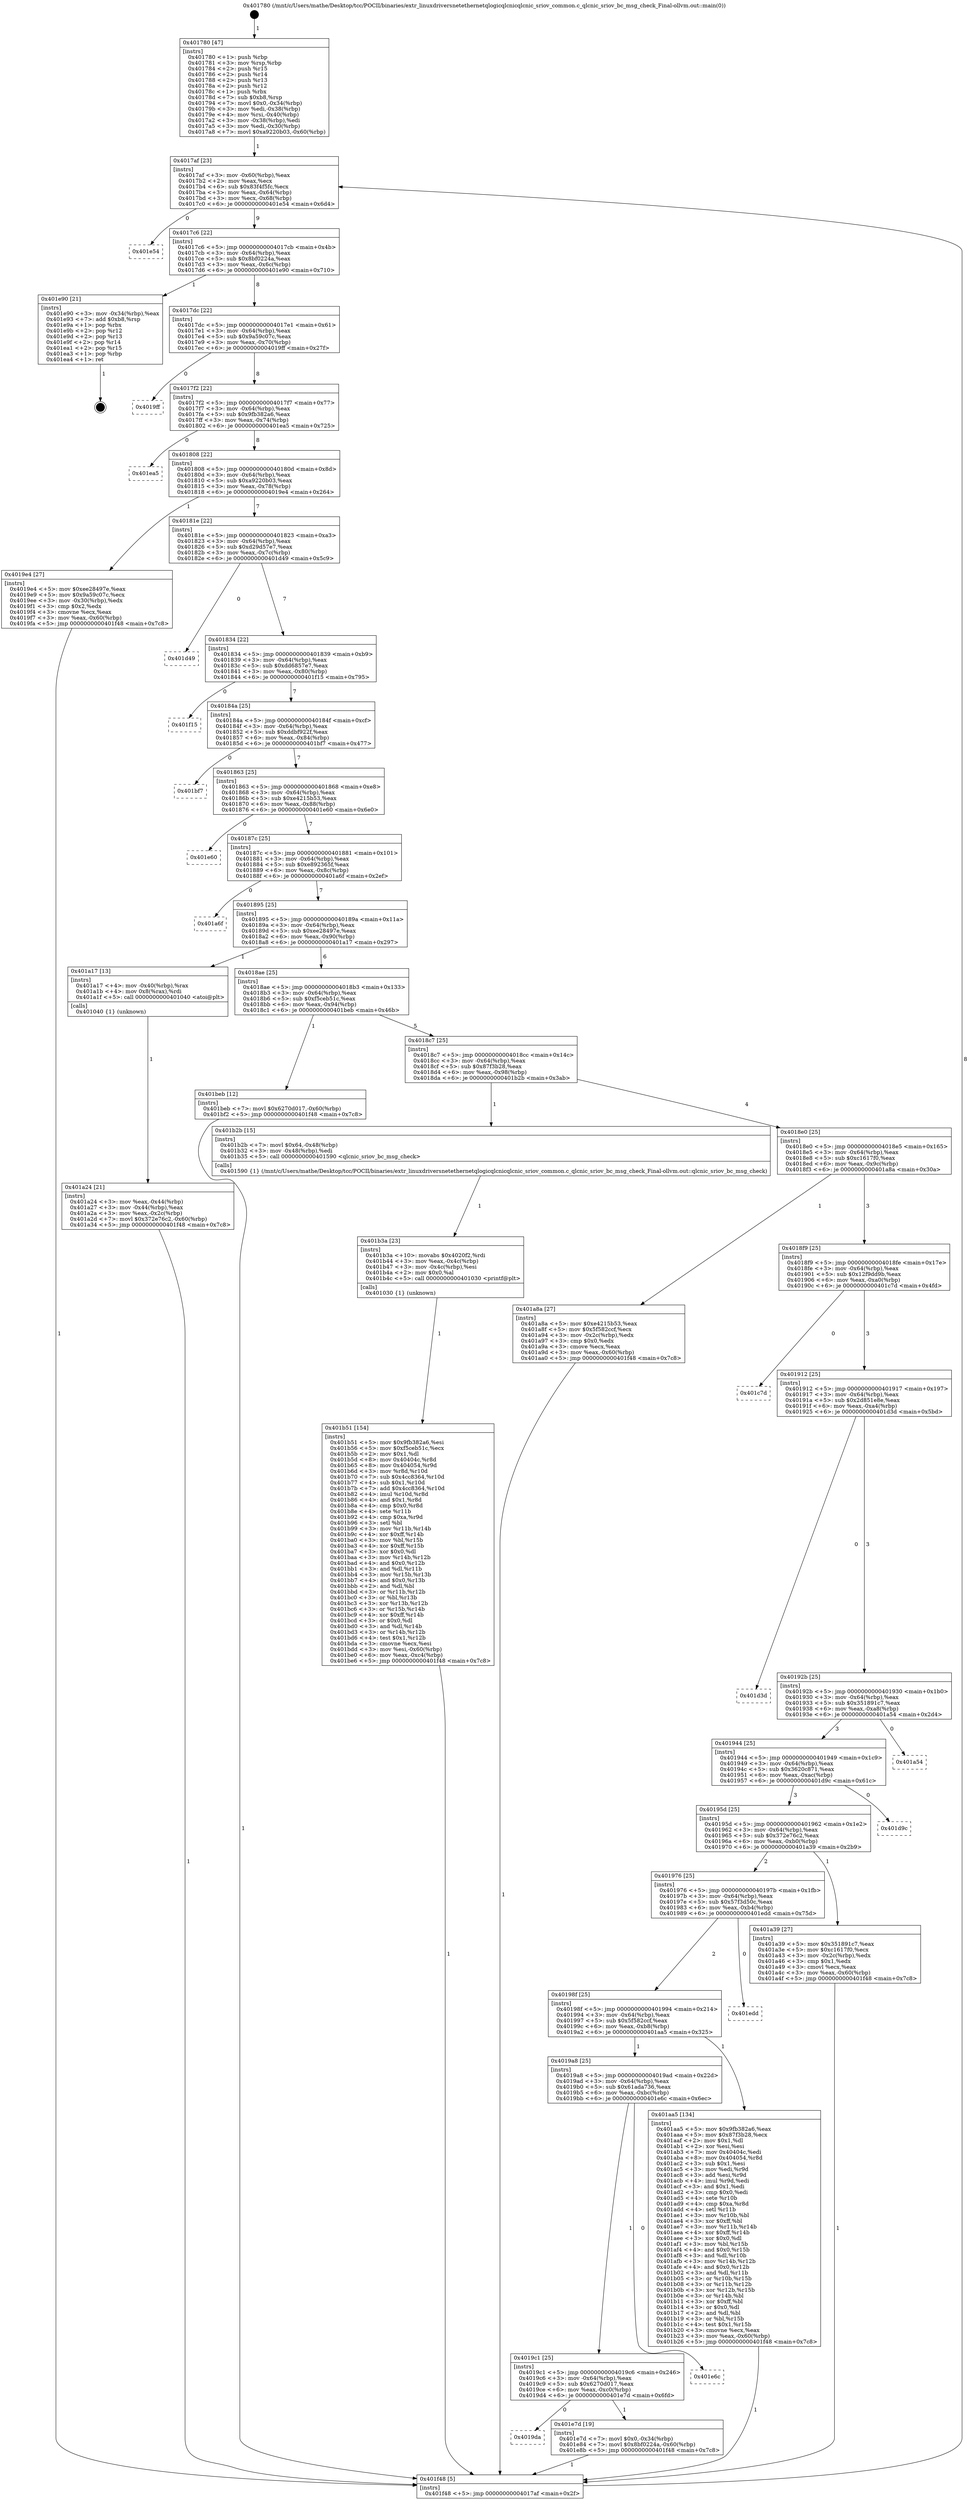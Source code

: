 digraph "0x401780" {
  label = "0x401780 (/mnt/c/Users/mathe/Desktop/tcc/POCII/binaries/extr_linuxdriversnetethernetqlogicqlcnicqlcnic_sriov_common.c_qlcnic_sriov_bc_msg_check_Final-ollvm.out::main(0))"
  labelloc = "t"
  node[shape=record]

  Entry [label="",width=0.3,height=0.3,shape=circle,fillcolor=black,style=filled]
  "0x4017af" [label="{
     0x4017af [23]\l
     | [instrs]\l
     &nbsp;&nbsp;0x4017af \<+3\>: mov -0x60(%rbp),%eax\l
     &nbsp;&nbsp;0x4017b2 \<+2\>: mov %eax,%ecx\l
     &nbsp;&nbsp;0x4017b4 \<+6\>: sub $0x83f4f5fc,%ecx\l
     &nbsp;&nbsp;0x4017ba \<+3\>: mov %eax,-0x64(%rbp)\l
     &nbsp;&nbsp;0x4017bd \<+3\>: mov %ecx,-0x68(%rbp)\l
     &nbsp;&nbsp;0x4017c0 \<+6\>: je 0000000000401e54 \<main+0x6d4\>\l
  }"]
  "0x401e54" [label="{
     0x401e54\l
  }", style=dashed]
  "0x4017c6" [label="{
     0x4017c6 [22]\l
     | [instrs]\l
     &nbsp;&nbsp;0x4017c6 \<+5\>: jmp 00000000004017cb \<main+0x4b\>\l
     &nbsp;&nbsp;0x4017cb \<+3\>: mov -0x64(%rbp),%eax\l
     &nbsp;&nbsp;0x4017ce \<+5\>: sub $0x8bf0224a,%eax\l
     &nbsp;&nbsp;0x4017d3 \<+3\>: mov %eax,-0x6c(%rbp)\l
     &nbsp;&nbsp;0x4017d6 \<+6\>: je 0000000000401e90 \<main+0x710\>\l
  }"]
  Exit [label="",width=0.3,height=0.3,shape=circle,fillcolor=black,style=filled,peripheries=2]
  "0x401e90" [label="{
     0x401e90 [21]\l
     | [instrs]\l
     &nbsp;&nbsp;0x401e90 \<+3\>: mov -0x34(%rbp),%eax\l
     &nbsp;&nbsp;0x401e93 \<+7\>: add $0xb8,%rsp\l
     &nbsp;&nbsp;0x401e9a \<+1\>: pop %rbx\l
     &nbsp;&nbsp;0x401e9b \<+2\>: pop %r12\l
     &nbsp;&nbsp;0x401e9d \<+2\>: pop %r13\l
     &nbsp;&nbsp;0x401e9f \<+2\>: pop %r14\l
     &nbsp;&nbsp;0x401ea1 \<+2\>: pop %r15\l
     &nbsp;&nbsp;0x401ea3 \<+1\>: pop %rbp\l
     &nbsp;&nbsp;0x401ea4 \<+1\>: ret\l
  }"]
  "0x4017dc" [label="{
     0x4017dc [22]\l
     | [instrs]\l
     &nbsp;&nbsp;0x4017dc \<+5\>: jmp 00000000004017e1 \<main+0x61\>\l
     &nbsp;&nbsp;0x4017e1 \<+3\>: mov -0x64(%rbp),%eax\l
     &nbsp;&nbsp;0x4017e4 \<+5\>: sub $0x9a59c07c,%eax\l
     &nbsp;&nbsp;0x4017e9 \<+3\>: mov %eax,-0x70(%rbp)\l
     &nbsp;&nbsp;0x4017ec \<+6\>: je 00000000004019ff \<main+0x27f\>\l
  }"]
  "0x4019da" [label="{
     0x4019da\l
  }", style=dashed]
  "0x4019ff" [label="{
     0x4019ff\l
  }", style=dashed]
  "0x4017f2" [label="{
     0x4017f2 [22]\l
     | [instrs]\l
     &nbsp;&nbsp;0x4017f2 \<+5\>: jmp 00000000004017f7 \<main+0x77\>\l
     &nbsp;&nbsp;0x4017f7 \<+3\>: mov -0x64(%rbp),%eax\l
     &nbsp;&nbsp;0x4017fa \<+5\>: sub $0x9fb382a6,%eax\l
     &nbsp;&nbsp;0x4017ff \<+3\>: mov %eax,-0x74(%rbp)\l
     &nbsp;&nbsp;0x401802 \<+6\>: je 0000000000401ea5 \<main+0x725\>\l
  }"]
  "0x401e7d" [label="{
     0x401e7d [19]\l
     | [instrs]\l
     &nbsp;&nbsp;0x401e7d \<+7\>: movl $0x0,-0x34(%rbp)\l
     &nbsp;&nbsp;0x401e84 \<+7\>: movl $0x8bf0224a,-0x60(%rbp)\l
     &nbsp;&nbsp;0x401e8b \<+5\>: jmp 0000000000401f48 \<main+0x7c8\>\l
  }"]
  "0x401ea5" [label="{
     0x401ea5\l
  }", style=dashed]
  "0x401808" [label="{
     0x401808 [22]\l
     | [instrs]\l
     &nbsp;&nbsp;0x401808 \<+5\>: jmp 000000000040180d \<main+0x8d\>\l
     &nbsp;&nbsp;0x40180d \<+3\>: mov -0x64(%rbp),%eax\l
     &nbsp;&nbsp;0x401810 \<+5\>: sub $0xa9220b03,%eax\l
     &nbsp;&nbsp;0x401815 \<+3\>: mov %eax,-0x78(%rbp)\l
     &nbsp;&nbsp;0x401818 \<+6\>: je 00000000004019e4 \<main+0x264\>\l
  }"]
  "0x4019c1" [label="{
     0x4019c1 [25]\l
     | [instrs]\l
     &nbsp;&nbsp;0x4019c1 \<+5\>: jmp 00000000004019c6 \<main+0x246\>\l
     &nbsp;&nbsp;0x4019c6 \<+3\>: mov -0x64(%rbp),%eax\l
     &nbsp;&nbsp;0x4019c9 \<+5\>: sub $0x6270d017,%eax\l
     &nbsp;&nbsp;0x4019ce \<+6\>: mov %eax,-0xc0(%rbp)\l
     &nbsp;&nbsp;0x4019d4 \<+6\>: je 0000000000401e7d \<main+0x6fd\>\l
  }"]
  "0x4019e4" [label="{
     0x4019e4 [27]\l
     | [instrs]\l
     &nbsp;&nbsp;0x4019e4 \<+5\>: mov $0xee28497e,%eax\l
     &nbsp;&nbsp;0x4019e9 \<+5\>: mov $0x9a59c07c,%ecx\l
     &nbsp;&nbsp;0x4019ee \<+3\>: mov -0x30(%rbp),%edx\l
     &nbsp;&nbsp;0x4019f1 \<+3\>: cmp $0x2,%edx\l
     &nbsp;&nbsp;0x4019f4 \<+3\>: cmovne %ecx,%eax\l
     &nbsp;&nbsp;0x4019f7 \<+3\>: mov %eax,-0x60(%rbp)\l
     &nbsp;&nbsp;0x4019fa \<+5\>: jmp 0000000000401f48 \<main+0x7c8\>\l
  }"]
  "0x40181e" [label="{
     0x40181e [22]\l
     | [instrs]\l
     &nbsp;&nbsp;0x40181e \<+5\>: jmp 0000000000401823 \<main+0xa3\>\l
     &nbsp;&nbsp;0x401823 \<+3\>: mov -0x64(%rbp),%eax\l
     &nbsp;&nbsp;0x401826 \<+5\>: sub $0xd29d57e7,%eax\l
     &nbsp;&nbsp;0x40182b \<+3\>: mov %eax,-0x7c(%rbp)\l
     &nbsp;&nbsp;0x40182e \<+6\>: je 0000000000401d49 \<main+0x5c9\>\l
  }"]
  "0x401f48" [label="{
     0x401f48 [5]\l
     | [instrs]\l
     &nbsp;&nbsp;0x401f48 \<+5\>: jmp 00000000004017af \<main+0x2f\>\l
  }"]
  "0x401780" [label="{
     0x401780 [47]\l
     | [instrs]\l
     &nbsp;&nbsp;0x401780 \<+1\>: push %rbp\l
     &nbsp;&nbsp;0x401781 \<+3\>: mov %rsp,%rbp\l
     &nbsp;&nbsp;0x401784 \<+2\>: push %r15\l
     &nbsp;&nbsp;0x401786 \<+2\>: push %r14\l
     &nbsp;&nbsp;0x401788 \<+2\>: push %r13\l
     &nbsp;&nbsp;0x40178a \<+2\>: push %r12\l
     &nbsp;&nbsp;0x40178c \<+1\>: push %rbx\l
     &nbsp;&nbsp;0x40178d \<+7\>: sub $0xb8,%rsp\l
     &nbsp;&nbsp;0x401794 \<+7\>: movl $0x0,-0x34(%rbp)\l
     &nbsp;&nbsp;0x40179b \<+3\>: mov %edi,-0x38(%rbp)\l
     &nbsp;&nbsp;0x40179e \<+4\>: mov %rsi,-0x40(%rbp)\l
     &nbsp;&nbsp;0x4017a2 \<+3\>: mov -0x38(%rbp),%edi\l
     &nbsp;&nbsp;0x4017a5 \<+3\>: mov %edi,-0x30(%rbp)\l
     &nbsp;&nbsp;0x4017a8 \<+7\>: movl $0xa9220b03,-0x60(%rbp)\l
  }"]
  "0x401e6c" [label="{
     0x401e6c\l
  }", style=dashed]
  "0x401d49" [label="{
     0x401d49\l
  }", style=dashed]
  "0x401834" [label="{
     0x401834 [22]\l
     | [instrs]\l
     &nbsp;&nbsp;0x401834 \<+5\>: jmp 0000000000401839 \<main+0xb9\>\l
     &nbsp;&nbsp;0x401839 \<+3\>: mov -0x64(%rbp),%eax\l
     &nbsp;&nbsp;0x40183c \<+5\>: sub $0xdd6857e7,%eax\l
     &nbsp;&nbsp;0x401841 \<+3\>: mov %eax,-0x80(%rbp)\l
     &nbsp;&nbsp;0x401844 \<+6\>: je 0000000000401f15 \<main+0x795\>\l
  }"]
  "0x401b51" [label="{
     0x401b51 [154]\l
     | [instrs]\l
     &nbsp;&nbsp;0x401b51 \<+5\>: mov $0x9fb382a6,%esi\l
     &nbsp;&nbsp;0x401b56 \<+5\>: mov $0xf5ceb51c,%ecx\l
     &nbsp;&nbsp;0x401b5b \<+2\>: mov $0x1,%dl\l
     &nbsp;&nbsp;0x401b5d \<+8\>: mov 0x40404c,%r8d\l
     &nbsp;&nbsp;0x401b65 \<+8\>: mov 0x404054,%r9d\l
     &nbsp;&nbsp;0x401b6d \<+3\>: mov %r8d,%r10d\l
     &nbsp;&nbsp;0x401b70 \<+7\>: sub $0x4cc8364,%r10d\l
     &nbsp;&nbsp;0x401b77 \<+4\>: sub $0x1,%r10d\l
     &nbsp;&nbsp;0x401b7b \<+7\>: add $0x4cc8364,%r10d\l
     &nbsp;&nbsp;0x401b82 \<+4\>: imul %r10d,%r8d\l
     &nbsp;&nbsp;0x401b86 \<+4\>: and $0x1,%r8d\l
     &nbsp;&nbsp;0x401b8a \<+4\>: cmp $0x0,%r8d\l
     &nbsp;&nbsp;0x401b8e \<+4\>: sete %r11b\l
     &nbsp;&nbsp;0x401b92 \<+4\>: cmp $0xa,%r9d\l
     &nbsp;&nbsp;0x401b96 \<+3\>: setl %bl\l
     &nbsp;&nbsp;0x401b99 \<+3\>: mov %r11b,%r14b\l
     &nbsp;&nbsp;0x401b9c \<+4\>: xor $0xff,%r14b\l
     &nbsp;&nbsp;0x401ba0 \<+3\>: mov %bl,%r15b\l
     &nbsp;&nbsp;0x401ba3 \<+4\>: xor $0xff,%r15b\l
     &nbsp;&nbsp;0x401ba7 \<+3\>: xor $0x0,%dl\l
     &nbsp;&nbsp;0x401baa \<+3\>: mov %r14b,%r12b\l
     &nbsp;&nbsp;0x401bad \<+4\>: and $0x0,%r12b\l
     &nbsp;&nbsp;0x401bb1 \<+3\>: and %dl,%r11b\l
     &nbsp;&nbsp;0x401bb4 \<+3\>: mov %r15b,%r13b\l
     &nbsp;&nbsp;0x401bb7 \<+4\>: and $0x0,%r13b\l
     &nbsp;&nbsp;0x401bbb \<+2\>: and %dl,%bl\l
     &nbsp;&nbsp;0x401bbd \<+3\>: or %r11b,%r12b\l
     &nbsp;&nbsp;0x401bc0 \<+3\>: or %bl,%r13b\l
     &nbsp;&nbsp;0x401bc3 \<+3\>: xor %r13b,%r12b\l
     &nbsp;&nbsp;0x401bc6 \<+3\>: or %r15b,%r14b\l
     &nbsp;&nbsp;0x401bc9 \<+4\>: xor $0xff,%r14b\l
     &nbsp;&nbsp;0x401bcd \<+3\>: or $0x0,%dl\l
     &nbsp;&nbsp;0x401bd0 \<+3\>: and %dl,%r14b\l
     &nbsp;&nbsp;0x401bd3 \<+3\>: or %r14b,%r12b\l
     &nbsp;&nbsp;0x401bd6 \<+4\>: test $0x1,%r12b\l
     &nbsp;&nbsp;0x401bda \<+3\>: cmovne %ecx,%esi\l
     &nbsp;&nbsp;0x401bdd \<+3\>: mov %esi,-0x60(%rbp)\l
     &nbsp;&nbsp;0x401be0 \<+6\>: mov %eax,-0xc4(%rbp)\l
     &nbsp;&nbsp;0x401be6 \<+5\>: jmp 0000000000401f48 \<main+0x7c8\>\l
  }"]
  "0x401f15" [label="{
     0x401f15\l
  }", style=dashed]
  "0x40184a" [label="{
     0x40184a [25]\l
     | [instrs]\l
     &nbsp;&nbsp;0x40184a \<+5\>: jmp 000000000040184f \<main+0xcf\>\l
     &nbsp;&nbsp;0x40184f \<+3\>: mov -0x64(%rbp),%eax\l
     &nbsp;&nbsp;0x401852 \<+5\>: sub $0xddbf922f,%eax\l
     &nbsp;&nbsp;0x401857 \<+6\>: mov %eax,-0x84(%rbp)\l
     &nbsp;&nbsp;0x40185d \<+6\>: je 0000000000401bf7 \<main+0x477\>\l
  }"]
  "0x401b3a" [label="{
     0x401b3a [23]\l
     | [instrs]\l
     &nbsp;&nbsp;0x401b3a \<+10\>: movabs $0x4020f2,%rdi\l
     &nbsp;&nbsp;0x401b44 \<+3\>: mov %eax,-0x4c(%rbp)\l
     &nbsp;&nbsp;0x401b47 \<+3\>: mov -0x4c(%rbp),%esi\l
     &nbsp;&nbsp;0x401b4a \<+2\>: mov $0x0,%al\l
     &nbsp;&nbsp;0x401b4c \<+5\>: call 0000000000401030 \<printf@plt\>\l
     | [calls]\l
     &nbsp;&nbsp;0x401030 \{1\} (unknown)\l
  }"]
  "0x401bf7" [label="{
     0x401bf7\l
  }", style=dashed]
  "0x401863" [label="{
     0x401863 [25]\l
     | [instrs]\l
     &nbsp;&nbsp;0x401863 \<+5\>: jmp 0000000000401868 \<main+0xe8\>\l
     &nbsp;&nbsp;0x401868 \<+3\>: mov -0x64(%rbp),%eax\l
     &nbsp;&nbsp;0x40186b \<+5\>: sub $0xe4215b53,%eax\l
     &nbsp;&nbsp;0x401870 \<+6\>: mov %eax,-0x88(%rbp)\l
     &nbsp;&nbsp;0x401876 \<+6\>: je 0000000000401e60 \<main+0x6e0\>\l
  }"]
  "0x4019a8" [label="{
     0x4019a8 [25]\l
     | [instrs]\l
     &nbsp;&nbsp;0x4019a8 \<+5\>: jmp 00000000004019ad \<main+0x22d\>\l
     &nbsp;&nbsp;0x4019ad \<+3\>: mov -0x64(%rbp),%eax\l
     &nbsp;&nbsp;0x4019b0 \<+5\>: sub $0x61ada736,%eax\l
     &nbsp;&nbsp;0x4019b5 \<+6\>: mov %eax,-0xbc(%rbp)\l
     &nbsp;&nbsp;0x4019bb \<+6\>: je 0000000000401e6c \<main+0x6ec\>\l
  }"]
  "0x401e60" [label="{
     0x401e60\l
  }", style=dashed]
  "0x40187c" [label="{
     0x40187c [25]\l
     | [instrs]\l
     &nbsp;&nbsp;0x40187c \<+5\>: jmp 0000000000401881 \<main+0x101\>\l
     &nbsp;&nbsp;0x401881 \<+3\>: mov -0x64(%rbp),%eax\l
     &nbsp;&nbsp;0x401884 \<+5\>: sub $0xe892365f,%eax\l
     &nbsp;&nbsp;0x401889 \<+6\>: mov %eax,-0x8c(%rbp)\l
     &nbsp;&nbsp;0x40188f \<+6\>: je 0000000000401a6f \<main+0x2ef\>\l
  }"]
  "0x401aa5" [label="{
     0x401aa5 [134]\l
     | [instrs]\l
     &nbsp;&nbsp;0x401aa5 \<+5\>: mov $0x9fb382a6,%eax\l
     &nbsp;&nbsp;0x401aaa \<+5\>: mov $0x87f3b28,%ecx\l
     &nbsp;&nbsp;0x401aaf \<+2\>: mov $0x1,%dl\l
     &nbsp;&nbsp;0x401ab1 \<+2\>: xor %esi,%esi\l
     &nbsp;&nbsp;0x401ab3 \<+7\>: mov 0x40404c,%edi\l
     &nbsp;&nbsp;0x401aba \<+8\>: mov 0x404054,%r8d\l
     &nbsp;&nbsp;0x401ac2 \<+3\>: sub $0x1,%esi\l
     &nbsp;&nbsp;0x401ac5 \<+3\>: mov %edi,%r9d\l
     &nbsp;&nbsp;0x401ac8 \<+3\>: add %esi,%r9d\l
     &nbsp;&nbsp;0x401acb \<+4\>: imul %r9d,%edi\l
     &nbsp;&nbsp;0x401acf \<+3\>: and $0x1,%edi\l
     &nbsp;&nbsp;0x401ad2 \<+3\>: cmp $0x0,%edi\l
     &nbsp;&nbsp;0x401ad5 \<+4\>: sete %r10b\l
     &nbsp;&nbsp;0x401ad9 \<+4\>: cmp $0xa,%r8d\l
     &nbsp;&nbsp;0x401add \<+4\>: setl %r11b\l
     &nbsp;&nbsp;0x401ae1 \<+3\>: mov %r10b,%bl\l
     &nbsp;&nbsp;0x401ae4 \<+3\>: xor $0xff,%bl\l
     &nbsp;&nbsp;0x401ae7 \<+3\>: mov %r11b,%r14b\l
     &nbsp;&nbsp;0x401aea \<+4\>: xor $0xff,%r14b\l
     &nbsp;&nbsp;0x401aee \<+3\>: xor $0x0,%dl\l
     &nbsp;&nbsp;0x401af1 \<+3\>: mov %bl,%r15b\l
     &nbsp;&nbsp;0x401af4 \<+4\>: and $0x0,%r15b\l
     &nbsp;&nbsp;0x401af8 \<+3\>: and %dl,%r10b\l
     &nbsp;&nbsp;0x401afb \<+3\>: mov %r14b,%r12b\l
     &nbsp;&nbsp;0x401afe \<+4\>: and $0x0,%r12b\l
     &nbsp;&nbsp;0x401b02 \<+3\>: and %dl,%r11b\l
     &nbsp;&nbsp;0x401b05 \<+3\>: or %r10b,%r15b\l
     &nbsp;&nbsp;0x401b08 \<+3\>: or %r11b,%r12b\l
     &nbsp;&nbsp;0x401b0b \<+3\>: xor %r12b,%r15b\l
     &nbsp;&nbsp;0x401b0e \<+3\>: or %r14b,%bl\l
     &nbsp;&nbsp;0x401b11 \<+3\>: xor $0xff,%bl\l
     &nbsp;&nbsp;0x401b14 \<+3\>: or $0x0,%dl\l
     &nbsp;&nbsp;0x401b17 \<+2\>: and %dl,%bl\l
     &nbsp;&nbsp;0x401b19 \<+3\>: or %bl,%r15b\l
     &nbsp;&nbsp;0x401b1c \<+4\>: test $0x1,%r15b\l
     &nbsp;&nbsp;0x401b20 \<+3\>: cmovne %ecx,%eax\l
     &nbsp;&nbsp;0x401b23 \<+3\>: mov %eax,-0x60(%rbp)\l
     &nbsp;&nbsp;0x401b26 \<+5\>: jmp 0000000000401f48 \<main+0x7c8\>\l
  }"]
  "0x401a6f" [label="{
     0x401a6f\l
  }", style=dashed]
  "0x401895" [label="{
     0x401895 [25]\l
     | [instrs]\l
     &nbsp;&nbsp;0x401895 \<+5\>: jmp 000000000040189a \<main+0x11a\>\l
     &nbsp;&nbsp;0x40189a \<+3\>: mov -0x64(%rbp),%eax\l
     &nbsp;&nbsp;0x40189d \<+5\>: sub $0xee28497e,%eax\l
     &nbsp;&nbsp;0x4018a2 \<+6\>: mov %eax,-0x90(%rbp)\l
     &nbsp;&nbsp;0x4018a8 \<+6\>: je 0000000000401a17 \<main+0x297\>\l
  }"]
  "0x40198f" [label="{
     0x40198f [25]\l
     | [instrs]\l
     &nbsp;&nbsp;0x40198f \<+5\>: jmp 0000000000401994 \<main+0x214\>\l
     &nbsp;&nbsp;0x401994 \<+3\>: mov -0x64(%rbp),%eax\l
     &nbsp;&nbsp;0x401997 \<+5\>: sub $0x5f582ccf,%eax\l
     &nbsp;&nbsp;0x40199c \<+6\>: mov %eax,-0xb8(%rbp)\l
     &nbsp;&nbsp;0x4019a2 \<+6\>: je 0000000000401aa5 \<main+0x325\>\l
  }"]
  "0x401a17" [label="{
     0x401a17 [13]\l
     | [instrs]\l
     &nbsp;&nbsp;0x401a17 \<+4\>: mov -0x40(%rbp),%rax\l
     &nbsp;&nbsp;0x401a1b \<+4\>: mov 0x8(%rax),%rdi\l
     &nbsp;&nbsp;0x401a1f \<+5\>: call 0000000000401040 \<atoi@plt\>\l
     | [calls]\l
     &nbsp;&nbsp;0x401040 \{1\} (unknown)\l
  }"]
  "0x4018ae" [label="{
     0x4018ae [25]\l
     | [instrs]\l
     &nbsp;&nbsp;0x4018ae \<+5\>: jmp 00000000004018b3 \<main+0x133\>\l
     &nbsp;&nbsp;0x4018b3 \<+3\>: mov -0x64(%rbp),%eax\l
     &nbsp;&nbsp;0x4018b6 \<+5\>: sub $0xf5ceb51c,%eax\l
     &nbsp;&nbsp;0x4018bb \<+6\>: mov %eax,-0x94(%rbp)\l
     &nbsp;&nbsp;0x4018c1 \<+6\>: je 0000000000401beb \<main+0x46b\>\l
  }"]
  "0x401a24" [label="{
     0x401a24 [21]\l
     | [instrs]\l
     &nbsp;&nbsp;0x401a24 \<+3\>: mov %eax,-0x44(%rbp)\l
     &nbsp;&nbsp;0x401a27 \<+3\>: mov -0x44(%rbp),%eax\l
     &nbsp;&nbsp;0x401a2a \<+3\>: mov %eax,-0x2c(%rbp)\l
     &nbsp;&nbsp;0x401a2d \<+7\>: movl $0x372e76c2,-0x60(%rbp)\l
     &nbsp;&nbsp;0x401a34 \<+5\>: jmp 0000000000401f48 \<main+0x7c8\>\l
  }"]
  "0x401edd" [label="{
     0x401edd\l
  }", style=dashed]
  "0x401beb" [label="{
     0x401beb [12]\l
     | [instrs]\l
     &nbsp;&nbsp;0x401beb \<+7\>: movl $0x6270d017,-0x60(%rbp)\l
     &nbsp;&nbsp;0x401bf2 \<+5\>: jmp 0000000000401f48 \<main+0x7c8\>\l
  }"]
  "0x4018c7" [label="{
     0x4018c7 [25]\l
     | [instrs]\l
     &nbsp;&nbsp;0x4018c7 \<+5\>: jmp 00000000004018cc \<main+0x14c\>\l
     &nbsp;&nbsp;0x4018cc \<+3\>: mov -0x64(%rbp),%eax\l
     &nbsp;&nbsp;0x4018cf \<+5\>: sub $0x87f3b28,%eax\l
     &nbsp;&nbsp;0x4018d4 \<+6\>: mov %eax,-0x98(%rbp)\l
     &nbsp;&nbsp;0x4018da \<+6\>: je 0000000000401b2b \<main+0x3ab\>\l
  }"]
  "0x401976" [label="{
     0x401976 [25]\l
     | [instrs]\l
     &nbsp;&nbsp;0x401976 \<+5\>: jmp 000000000040197b \<main+0x1fb\>\l
     &nbsp;&nbsp;0x40197b \<+3\>: mov -0x64(%rbp),%eax\l
     &nbsp;&nbsp;0x40197e \<+5\>: sub $0x57f3d50c,%eax\l
     &nbsp;&nbsp;0x401983 \<+6\>: mov %eax,-0xb4(%rbp)\l
     &nbsp;&nbsp;0x401989 \<+6\>: je 0000000000401edd \<main+0x75d\>\l
  }"]
  "0x401b2b" [label="{
     0x401b2b [15]\l
     | [instrs]\l
     &nbsp;&nbsp;0x401b2b \<+7\>: movl $0x64,-0x48(%rbp)\l
     &nbsp;&nbsp;0x401b32 \<+3\>: mov -0x48(%rbp),%edi\l
     &nbsp;&nbsp;0x401b35 \<+5\>: call 0000000000401590 \<qlcnic_sriov_bc_msg_check\>\l
     | [calls]\l
     &nbsp;&nbsp;0x401590 \{1\} (/mnt/c/Users/mathe/Desktop/tcc/POCII/binaries/extr_linuxdriversnetethernetqlogicqlcnicqlcnic_sriov_common.c_qlcnic_sriov_bc_msg_check_Final-ollvm.out::qlcnic_sriov_bc_msg_check)\l
  }"]
  "0x4018e0" [label="{
     0x4018e0 [25]\l
     | [instrs]\l
     &nbsp;&nbsp;0x4018e0 \<+5\>: jmp 00000000004018e5 \<main+0x165\>\l
     &nbsp;&nbsp;0x4018e5 \<+3\>: mov -0x64(%rbp),%eax\l
     &nbsp;&nbsp;0x4018e8 \<+5\>: sub $0xc1617f0,%eax\l
     &nbsp;&nbsp;0x4018ed \<+6\>: mov %eax,-0x9c(%rbp)\l
     &nbsp;&nbsp;0x4018f3 \<+6\>: je 0000000000401a8a \<main+0x30a\>\l
  }"]
  "0x401a39" [label="{
     0x401a39 [27]\l
     | [instrs]\l
     &nbsp;&nbsp;0x401a39 \<+5\>: mov $0x351891c7,%eax\l
     &nbsp;&nbsp;0x401a3e \<+5\>: mov $0xc1617f0,%ecx\l
     &nbsp;&nbsp;0x401a43 \<+3\>: mov -0x2c(%rbp),%edx\l
     &nbsp;&nbsp;0x401a46 \<+3\>: cmp $0x1,%edx\l
     &nbsp;&nbsp;0x401a49 \<+3\>: cmovl %ecx,%eax\l
     &nbsp;&nbsp;0x401a4c \<+3\>: mov %eax,-0x60(%rbp)\l
     &nbsp;&nbsp;0x401a4f \<+5\>: jmp 0000000000401f48 \<main+0x7c8\>\l
  }"]
  "0x401a8a" [label="{
     0x401a8a [27]\l
     | [instrs]\l
     &nbsp;&nbsp;0x401a8a \<+5\>: mov $0xe4215b53,%eax\l
     &nbsp;&nbsp;0x401a8f \<+5\>: mov $0x5f582ccf,%ecx\l
     &nbsp;&nbsp;0x401a94 \<+3\>: mov -0x2c(%rbp),%edx\l
     &nbsp;&nbsp;0x401a97 \<+3\>: cmp $0x0,%edx\l
     &nbsp;&nbsp;0x401a9a \<+3\>: cmove %ecx,%eax\l
     &nbsp;&nbsp;0x401a9d \<+3\>: mov %eax,-0x60(%rbp)\l
     &nbsp;&nbsp;0x401aa0 \<+5\>: jmp 0000000000401f48 \<main+0x7c8\>\l
  }"]
  "0x4018f9" [label="{
     0x4018f9 [25]\l
     | [instrs]\l
     &nbsp;&nbsp;0x4018f9 \<+5\>: jmp 00000000004018fe \<main+0x17e\>\l
     &nbsp;&nbsp;0x4018fe \<+3\>: mov -0x64(%rbp),%eax\l
     &nbsp;&nbsp;0x401901 \<+5\>: sub $0x12f9dd9b,%eax\l
     &nbsp;&nbsp;0x401906 \<+6\>: mov %eax,-0xa0(%rbp)\l
     &nbsp;&nbsp;0x40190c \<+6\>: je 0000000000401c7d \<main+0x4fd\>\l
  }"]
  "0x40195d" [label="{
     0x40195d [25]\l
     | [instrs]\l
     &nbsp;&nbsp;0x40195d \<+5\>: jmp 0000000000401962 \<main+0x1e2\>\l
     &nbsp;&nbsp;0x401962 \<+3\>: mov -0x64(%rbp),%eax\l
     &nbsp;&nbsp;0x401965 \<+5\>: sub $0x372e76c2,%eax\l
     &nbsp;&nbsp;0x40196a \<+6\>: mov %eax,-0xb0(%rbp)\l
     &nbsp;&nbsp;0x401970 \<+6\>: je 0000000000401a39 \<main+0x2b9\>\l
  }"]
  "0x401c7d" [label="{
     0x401c7d\l
  }", style=dashed]
  "0x401912" [label="{
     0x401912 [25]\l
     | [instrs]\l
     &nbsp;&nbsp;0x401912 \<+5\>: jmp 0000000000401917 \<main+0x197\>\l
     &nbsp;&nbsp;0x401917 \<+3\>: mov -0x64(%rbp),%eax\l
     &nbsp;&nbsp;0x40191a \<+5\>: sub $0x2d851e8e,%eax\l
     &nbsp;&nbsp;0x40191f \<+6\>: mov %eax,-0xa4(%rbp)\l
     &nbsp;&nbsp;0x401925 \<+6\>: je 0000000000401d3d \<main+0x5bd\>\l
  }"]
  "0x401d9c" [label="{
     0x401d9c\l
  }", style=dashed]
  "0x401d3d" [label="{
     0x401d3d\l
  }", style=dashed]
  "0x40192b" [label="{
     0x40192b [25]\l
     | [instrs]\l
     &nbsp;&nbsp;0x40192b \<+5\>: jmp 0000000000401930 \<main+0x1b0\>\l
     &nbsp;&nbsp;0x401930 \<+3\>: mov -0x64(%rbp),%eax\l
     &nbsp;&nbsp;0x401933 \<+5\>: sub $0x351891c7,%eax\l
     &nbsp;&nbsp;0x401938 \<+6\>: mov %eax,-0xa8(%rbp)\l
     &nbsp;&nbsp;0x40193e \<+6\>: je 0000000000401a54 \<main+0x2d4\>\l
  }"]
  "0x401944" [label="{
     0x401944 [25]\l
     | [instrs]\l
     &nbsp;&nbsp;0x401944 \<+5\>: jmp 0000000000401949 \<main+0x1c9\>\l
     &nbsp;&nbsp;0x401949 \<+3\>: mov -0x64(%rbp),%eax\l
     &nbsp;&nbsp;0x40194c \<+5\>: sub $0x3620c871,%eax\l
     &nbsp;&nbsp;0x401951 \<+6\>: mov %eax,-0xac(%rbp)\l
     &nbsp;&nbsp;0x401957 \<+6\>: je 0000000000401d9c \<main+0x61c\>\l
  }"]
  "0x401a54" [label="{
     0x401a54\l
  }", style=dashed]
  Entry -> "0x401780" [label=" 1"]
  "0x4017af" -> "0x401e54" [label=" 0"]
  "0x4017af" -> "0x4017c6" [label=" 9"]
  "0x401e90" -> Exit [label=" 1"]
  "0x4017c6" -> "0x401e90" [label=" 1"]
  "0x4017c6" -> "0x4017dc" [label=" 8"]
  "0x401e7d" -> "0x401f48" [label=" 1"]
  "0x4017dc" -> "0x4019ff" [label=" 0"]
  "0x4017dc" -> "0x4017f2" [label=" 8"]
  "0x4019c1" -> "0x4019da" [label=" 0"]
  "0x4017f2" -> "0x401ea5" [label=" 0"]
  "0x4017f2" -> "0x401808" [label=" 8"]
  "0x4019c1" -> "0x401e7d" [label=" 1"]
  "0x401808" -> "0x4019e4" [label=" 1"]
  "0x401808" -> "0x40181e" [label=" 7"]
  "0x4019e4" -> "0x401f48" [label=" 1"]
  "0x401780" -> "0x4017af" [label=" 1"]
  "0x401f48" -> "0x4017af" [label=" 8"]
  "0x4019a8" -> "0x4019c1" [label=" 1"]
  "0x40181e" -> "0x401d49" [label=" 0"]
  "0x40181e" -> "0x401834" [label=" 7"]
  "0x4019a8" -> "0x401e6c" [label=" 0"]
  "0x401834" -> "0x401f15" [label=" 0"]
  "0x401834" -> "0x40184a" [label=" 7"]
  "0x401beb" -> "0x401f48" [label=" 1"]
  "0x40184a" -> "0x401bf7" [label=" 0"]
  "0x40184a" -> "0x401863" [label=" 7"]
  "0x401b51" -> "0x401f48" [label=" 1"]
  "0x401863" -> "0x401e60" [label=" 0"]
  "0x401863" -> "0x40187c" [label=" 7"]
  "0x401b3a" -> "0x401b51" [label=" 1"]
  "0x40187c" -> "0x401a6f" [label=" 0"]
  "0x40187c" -> "0x401895" [label=" 7"]
  "0x401b2b" -> "0x401b3a" [label=" 1"]
  "0x401895" -> "0x401a17" [label=" 1"]
  "0x401895" -> "0x4018ae" [label=" 6"]
  "0x401a17" -> "0x401a24" [label=" 1"]
  "0x401a24" -> "0x401f48" [label=" 1"]
  "0x40198f" -> "0x4019a8" [label=" 1"]
  "0x4018ae" -> "0x401beb" [label=" 1"]
  "0x4018ae" -> "0x4018c7" [label=" 5"]
  "0x40198f" -> "0x401aa5" [label=" 1"]
  "0x4018c7" -> "0x401b2b" [label=" 1"]
  "0x4018c7" -> "0x4018e0" [label=" 4"]
  "0x401976" -> "0x40198f" [label=" 2"]
  "0x4018e0" -> "0x401a8a" [label=" 1"]
  "0x4018e0" -> "0x4018f9" [label=" 3"]
  "0x401976" -> "0x401edd" [label=" 0"]
  "0x4018f9" -> "0x401c7d" [label=" 0"]
  "0x4018f9" -> "0x401912" [label=" 3"]
  "0x401a8a" -> "0x401f48" [label=" 1"]
  "0x401912" -> "0x401d3d" [label=" 0"]
  "0x401912" -> "0x40192b" [label=" 3"]
  "0x401a39" -> "0x401f48" [label=" 1"]
  "0x40192b" -> "0x401a54" [label=" 0"]
  "0x40192b" -> "0x401944" [label=" 3"]
  "0x40195d" -> "0x401976" [label=" 2"]
  "0x401944" -> "0x401d9c" [label=" 0"]
  "0x401944" -> "0x40195d" [label=" 3"]
  "0x401aa5" -> "0x401f48" [label=" 1"]
  "0x40195d" -> "0x401a39" [label=" 1"]
}
